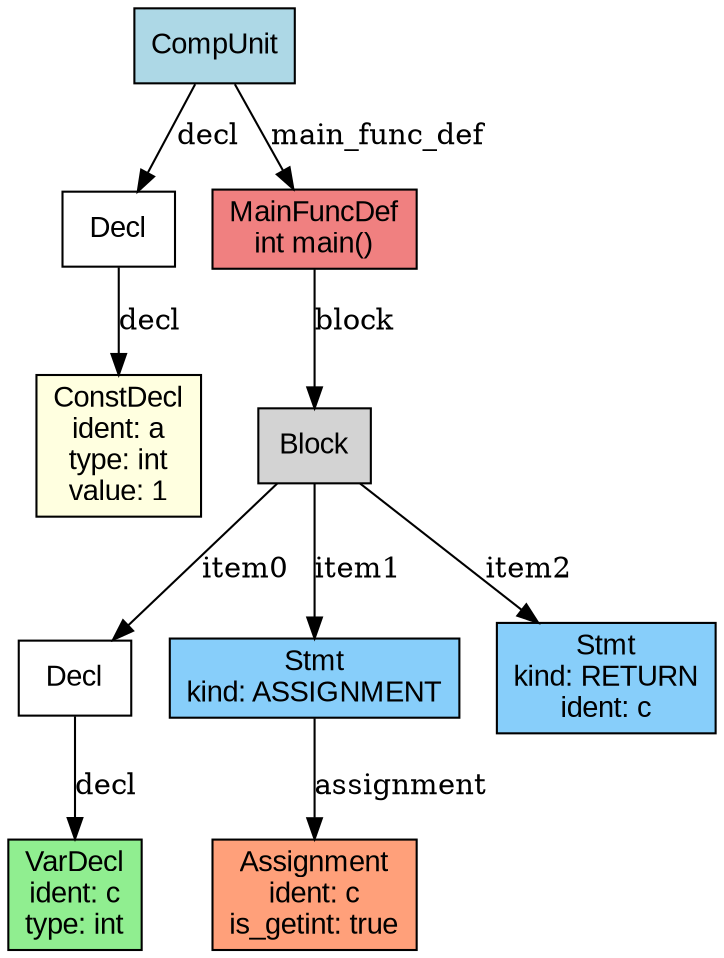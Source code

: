 digraph AST {
  node [fontname="Arial"];
  node97 [label="CompUnit", shape=box, style=filled, fillcolor=lightblue];
  node97 -> node99 [label="decl"];
  node99 [label="Decl", shape=box];
  node99 -> node98 [label="decl"];
  node98 [label="ConstDecl\nident: a\ntype: int\nvalue: 1", shape=box, style=filled, fillcolor=lightyellow];
  node97 -> node100 [label="main_func_def"];
  node100 [label="MainFuncDef\nint main()", shape=box, style=filled, fillcolor=lightcoral];
  node100 -> node101 [label="block"];
  node101 [label="Block", shape=box, style=filled, fillcolor=lightgrey];
  node101 -> node103 [label="item0"];
  node103 [label="Decl", shape=box];
  node103 -> node102 [label="decl"];
  node102 [label="VarDecl\nident: c\ntype: int", shape=box, style=filled, fillcolor=lightgreen];
  node101 -> node105 [label="item1"];
  node105 [label="Stmt\nkind: ASSIGNMENT", shape=box, style=filled, fillcolor=lightskyblue];
  node105 -> node104 [label="assignment"];
  node104 [label="Assignment\nident: c\nis_getint: true", shape=box, style=filled, fillcolor=lightsalmon];
  node101 -> node106 [label="item2"];
  node106 [label="Stmt\nkind: RETURN\nident: c", shape=box, style=filled, fillcolor=lightskyblue];
}

